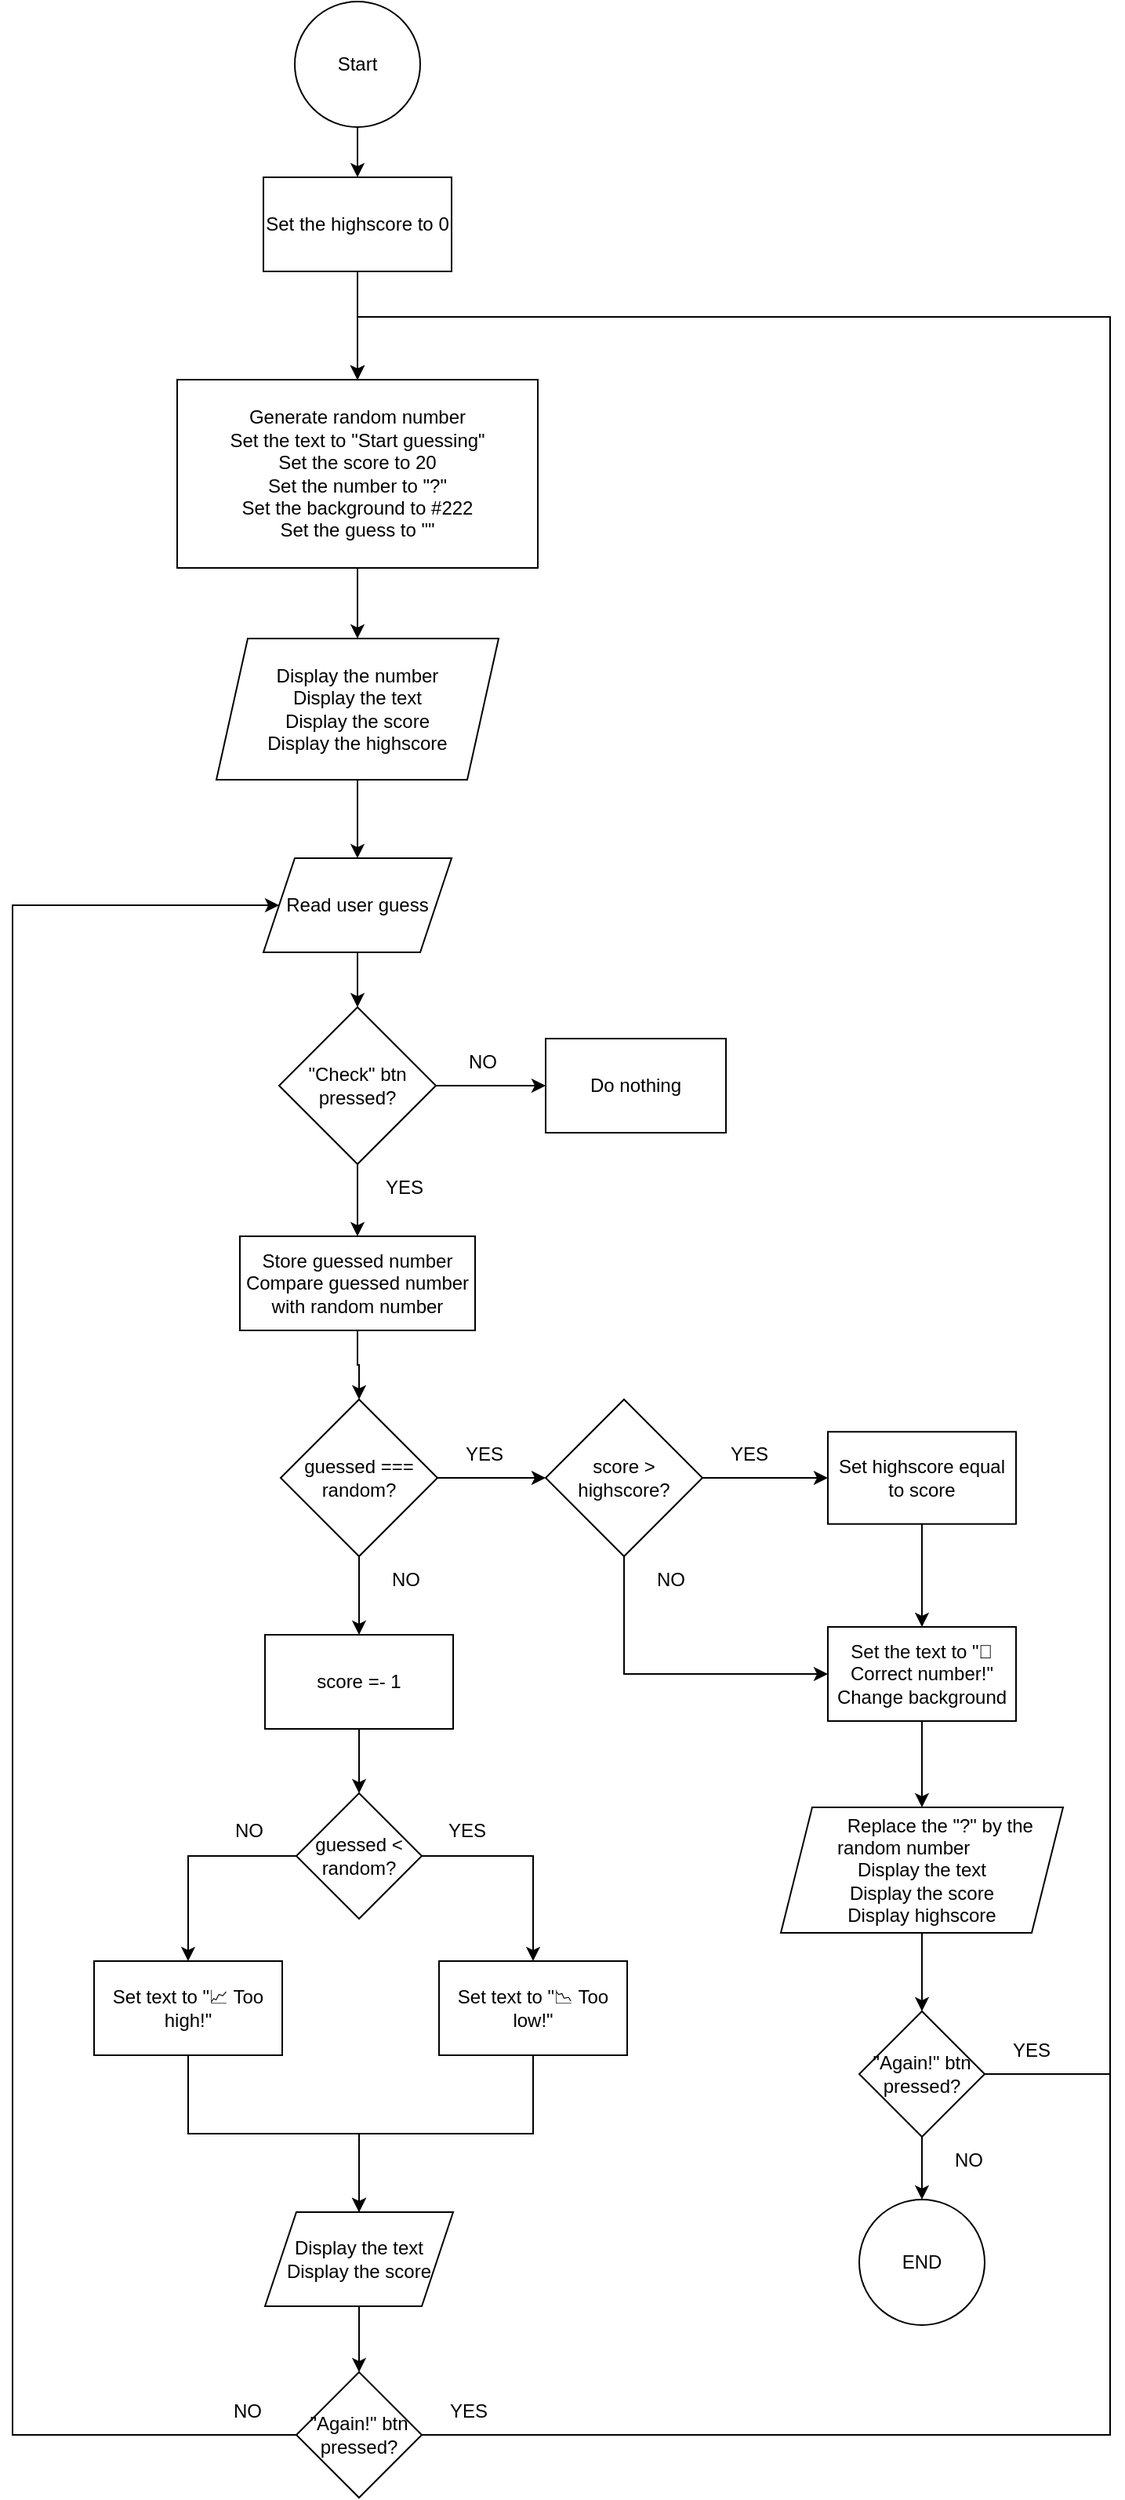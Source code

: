<mxfile version="26.0.4">
  <diagram id="GjFC2Fyc5W8DQ9l_5cuz" name="Page-1">
    <mxGraphModel dx="1247" dy="1926" grid="1" gridSize="10" guides="1" tooltips="1" connect="1" arrows="1" fold="1" page="1" pageScale="1" pageWidth="827" pageHeight="1169" background="none" math="0" shadow="0">
      <root>
        <mxCell id="0" />
        <mxCell id="1" parent="0" />
        <mxCell id="WOG1eJSe5NhmqCcQnN0l-61" style="edgeStyle=orthogonalEdgeStyle;rounded=0;orthogonalLoop=1;jettySize=auto;html=1;exitX=0.5;exitY=1;exitDx=0;exitDy=0;entryX=0.5;entryY=0;entryDx=0;entryDy=0;" parent="1" source="WOG1eJSe5NhmqCcQnN0l-1" target="WOG1eJSe5NhmqCcQnN0l-42" edge="1">
          <mxGeometry relative="1" as="geometry" />
        </mxCell>
        <mxCell id="WOG1eJSe5NhmqCcQnN0l-1" value="Start" style="ellipse;whiteSpace=wrap;html=1;aspect=fixed;" parent="1" vertex="1">
          <mxGeometry x="240" y="-1160" width="80" height="80" as="geometry" />
        </mxCell>
        <mxCell id="WOG1eJSe5NhmqCcQnN0l-14" style="edgeStyle=orthogonalEdgeStyle;rounded=0;orthogonalLoop=1;jettySize=auto;html=1;exitX=0.5;exitY=1;exitDx=0;exitDy=0;entryX=0.5;entryY=0;entryDx=0;entryDy=0;" parent="1" source="WOG1eJSe5NhmqCcQnN0l-2" target="WOG1eJSe5NhmqCcQnN0l-13" edge="1">
          <mxGeometry relative="1" as="geometry" />
        </mxCell>
        <mxCell id="WOG1eJSe5NhmqCcQnN0l-2" value="Generate random number&lt;br&gt;Set the text to &quot;Start guessing&quot;&lt;br&gt;Set the score to 20&lt;div&gt;Set the number to &quot;?&quot;&lt;br&gt;Set the background to #222&lt;br&gt;Set the guess to &quot;&quot;&lt;/div&gt;" style="rounded=0;whiteSpace=wrap;html=1;" parent="1" vertex="1">
          <mxGeometry x="165" y="-919" width="230" height="120" as="geometry" />
        </mxCell>
        <mxCell id="WOG1eJSe5NhmqCcQnN0l-12" style="edgeStyle=orthogonalEdgeStyle;rounded=0;orthogonalLoop=1;jettySize=auto;html=1;exitX=0.5;exitY=1;exitDx=0;exitDy=0;entryX=0.5;entryY=0;entryDx=0;entryDy=0;" parent="1" source="WOG1eJSe5NhmqCcQnN0l-6" target="WOG1eJSe5NhmqCcQnN0l-11" edge="1">
          <mxGeometry relative="1" as="geometry" />
        </mxCell>
        <mxCell id="WOG1eJSe5NhmqCcQnN0l-6" value="Store guessed number&lt;br&gt;Compare guessed number with random number" style="rounded=0;whiteSpace=wrap;html=1;" parent="1" vertex="1">
          <mxGeometry x="205" y="-373" width="150" height="60" as="geometry" />
        </mxCell>
        <mxCell id="BmnKPOkZnJPc91GkmwTH-6" style="edgeStyle=orthogonalEdgeStyle;rounded=0;orthogonalLoop=1;jettySize=auto;html=1;exitX=0.5;exitY=1;exitDx=0;exitDy=0;entryX=0.5;entryY=0;entryDx=0;entryDy=0;" edge="1" parent="1" source="WOG1eJSe5NhmqCcQnN0l-10" target="BmnKPOkZnJPc91GkmwTH-5">
          <mxGeometry relative="1" as="geometry" />
        </mxCell>
        <mxCell id="WOG1eJSe5NhmqCcQnN0l-10" value="Read user guess" style="shape=parallelogram;perimeter=parallelogramPerimeter;whiteSpace=wrap;html=1;fixedSize=1;" parent="1" vertex="1">
          <mxGeometry x="220" y="-614" width="120" height="60" as="geometry" />
        </mxCell>
        <mxCell id="WOG1eJSe5NhmqCcQnN0l-32" style="edgeStyle=orthogonalEdgeStyle;rounded=0;orthogonalLoop=1;jettySize=auto;html=1;exitX=0.5;exitY=1;exitDx=0;exitDy=0;entryX=0.5;entryY=0;entryDx=0;entryDy=0;" parent="1" source="WOG1eJSe5NhmqCcQnN0l-11" target="WOG1eJSe5NhmqCcQnN0l-31" edge="1">
          <mxGeometry relative="1" as="geometry" />
        </mxCell>
        <mxCell id="WOG1eJSe5NhmqCcQnN0l-66" style="edgeStyle=orthogonalEdgeStyle;rounded=0;orthogonalLoop=1;jettySize=auto;html=1;entryX=0;entryY=0.5;entryDx=0;entryDy=0;" parent="1" source="WOG1eJSe5NhmqCcQnN0l-11" target="WOG1eJSe5NhmqCcQnN0l-65" edge="1">
          <mxGeometry relative="1" as="geometry" />
        </mxCell>
        <mxCell id="WOG1eJSe5NhmqCcQnN0l-11" value="guessed === random?" style="rhombus;whiteSpace=wrap;html=1;" parent="1" vertex="1">
          <mxGeometry x="231" y="-269" width="100" height="100" as="geometry" />
        </mxCell>
        <mxCell id="WOG1eJSe5NhmqCcQnN0l-15" style="edgeStyle=orthogonalEdgeStyle;rounded=0;orthogonalLoop=1;jettySize=auto;html=1;entryX=0.5;entryY=0;entryDx=0;entryDy=0;" parent="1" source="WOG1eJSe5NhmqCcQnN0l-13" target="WOG1eJSe5NhmqCcQnN0l-10" edge="1">
          <mxGeometry relative="1" as="geometry" />
        </mxCell>
        <mxCell id="WOG1eJSe5NhmqCcQnN0l-13" value="Display the number&lt;br&gt;Display the text&lt;br&gt;Display the score&lt;br&gt;Display the highscore" style="shape=parallelogram;perimeter=parallelogramPerimeter;whiteSpace=wrap;html=1;fixedSize=1;" parent="1" vertex="1">
          <mxGeometry x="190" y="-754" width="180" height="90" as="geometry" />
        </mxCell>
        <mxCell id="WOG1eJSe5NhmqCcQnN0l-71" style="edgeStyle=orthogonalEdgeStyle;rounded=0;orthogonalLoop=1;jettySize=auto;html=1;entryX=0.5;entryY=0;entryDx=0;entryDy=0;" parent="1" source="WOG1eJSe5NhmqCcQnN0l-16" target="WOG1eJSe5NhmqCcQnN0l-69" edge="1">
          <mxGeometry relative="1" as="geometry" />
        </mxCell>
        <mxCell id="WOG1eJSe5NhmqCcQnN0l-16" value="Set highscore equal to score" style="rounded=0;whiteSpace=wrap;html=1;" parent="1" vertex="1">
          <mxGeometry x="580" y="-248.37" width="120" height="58.75" as="geometry" />
        </mxCell>
        <mxCell id="WOG1eJSe5NhmqCcQnN0l-18" value="YES" style="text;html=1;strokeColor=none;fillColor=none;align=center;verticalAlign=middle;whiteSpace=wrap;rounded=0;" parent="1" vertex="1">
          <mxGeometry x="331" y="-249" width="60" height="30" as="geometry" />
        </mxCell>
        <mxCell id="WOG1eJSe5NhmqCcQnN0l-24" style="edgeStyle=orthogonalEdgeStyle;rounded=0;orthogonalLoop=1;jettySize=auto;html=1;entryX=0.5;entryY=0;entryDx=0;entryDy=0;" parent="1" source="WOG1eJSe5NhmqCcQnN0l-19" target="WOG1eJSe5NhmqCcQnN0l-23" edge="1">
          <mxGeometry relative="1" as="geometry" />
        </mxCell>
        <mxCell id="WOG1eJSe5NhmqCcQnN0l-19" value="&amp;nbsp; &amp;nbsp; &amp;nbsp; &amp;nbsp;Replace the &quot;?&quot; by the random number&amp;nbsp; &amp;nbsp; &amp;nbsp; &amp;nbsp;&lt;br&gt;Display the text&lt;br&gt;Display the score&lt;br&gt;Display highscore" style="shape=parallelogram;perimeter=parallelogramPerimeter;whiteSpace=wrap;html=1;fixedSize=1;" parent="1" vertex="1">
          <mxGeometry x="550" y="-9" width="180" height="80" as="geometry" />
        </mxCell>
        <mxCell id="WOG1eJSe5NhmqCcQnN0l-28" style="edgeStyle=orthogonalEdgeStyle;rounded=0;orthogonalLoop=1;jettySize=auto;html=1;exitX=0.5;exitY=1;exitDx=0;exitDy=0;entryX=0.5;entryY=0;entryDx=0;entryDy=0;" parent="1" source="WOG1eJSe5NhmqCcQnN0l-23" target="WOG1eJSe5NhmqCcQnN0l-27" edge="1">
          <mxGeometry relative="1" as="geometry" />
        </mxCell>
        <mxCell id="BmnKPOkZnJPc91GkmwTH-24" style="edgeStyle=orthogonalEdgeStyle;rounded=0;orthogonalLoop=1;jettySize=auto;html=1;exitX=1;exitY=0.5;exitDx=0;exitDy=0;entryX=0.5;entryY=0;entryDx=0;entryDy=0;" edge="1" parent="1" source="WOG1eJSe5NhmqCcQnN0l-23" target="WOG1eJSe5NhmqCcQnN0l-2">
          <mxGeometry relative="1" as="geometry">
            <Array as="points">
              <mxPoint x="760" y="161" />
              <mxPoint x="760" y="-959" />
              <mxPoint x="280" y="-959" />
            </Array>
          </mxGeometry>
        </mxCell>
        <mxCell id="WOG1eJSe5NhmqCcQnN0l-23" value="&quot;Again!&quot; btn&lt;br&gt;pressed?" style="rhombus;whiteSpace=wrap;html=1;" parent="1" vertex="1">
          <mxGeometry x="600" y="121" width="80" height="80" as="geometry" />
        </mxCell>
        <mxCell id="WOG1eJSe5NhmqCcQnN0l-26" value="YES" style="text;html=1;strokeColor=none;fillColor=none;align=center;verticalAlign=middle;whiteSpace=wrap;rounded=0;" parent="1" vertex="1">
          <mxGeometry x="680" y="131" width="60" height="30" as="geometry" />
        </mxCell>
        <mxCell id="WOG1eJSe5NhmqCcQnN0l-27" value="END" style="ellipse;whiteSpace=wrap;html=1;aspect=fixed;" parent="1" vertex="1">
          <mxGeometry x="600" y="241" width="80" height="80" as="geometry" />
        </mxCell>
        <mxCell id="WOG1eJSe5NhmqCcQnN0l-29" value="NO" style="text;html=1;strokeColor=none;fillColor=none;align=center;verticalAlign=middle;whiteSpace=wrap;rounded=0;" parent="1" vertex="1">
          <mxGeometry x="640" y="201" width="60" height="30" as="geometry" />
        </mxCell>
        <mxCell id="WOG1eJSe5NhmqCcQnN0l-35" style="edgeStyle=orthogonalEdgeStyle;rounded=0;orthogonalLoop=1;jettySize=auto;html=1;exitX=0.5;exitY=1;exitDx=0;exitDy=0;entryX=0.5;entryY=0;entryDx=0;entryDy=0;" parent="1" source="WOG1eJSe5NhmqCcQnN0l-31" target="WOG1eJSe5NhmqCcQnN0l-34" edge="1">
          <mxGeometry relative="1" as="geometry" />
        </mxCell>
        <mxCell id="WOG1eJSe5NhmqCcQnN0l-31" value="score =- 1" style="rounded=0;whiteSpace=wrap;html=1;" parent="1" vertex="1">
          <mxGeometry x="221" y="-119" width="120" height="60" as="geometry" />
        </mxCell>
        <mxCell id="WOG1eJSe5NhmqCcQnN0l-33" value="NO" style="text;html=1;strokeColor=none;fillColor=none;align=center;verticalAlign=middle;whiteSpace=wrap;rounded=0;" parent="1" vertex="1">
          <mxGeometry x="281" y="-169" width="60" height="30" as="geometry" />
        </mxCell>
        <mxCell id="WOG1eJSe5NhmqCcQnN0l-49" style="edgeStyle=orthogonalEdgeStyle;rounded=0;orthogonalLoop=1;jettySize=auto;html=1;exitX=0;exitY=0.5;exitDx=0;exitDy=0;" parent="1" source="WOG1eJSe5NhmqCcQnN0l-34" target="WOG1eJSe5NhmqCcQnN0l-48" edge="1">
          <mxGeometry relative="1" as="geometry" />
        </mxCell>
        <mxCell id="BmnKPOkZnJPc91GkmwTH-10" style="edgeStyle=orthogonalEdgeStyle;rounded=0;orthogonalLoop=1;jettySize=auto;html=1;exitX=1;exitY=0.5;exitDx=0;exitDy=0;entryX=0.5;entryY=0;entryDx=0;entryDy=0;" edge="1" parent="1" source="WOG1eJSe5NhmqCcQnN0l-34" target="WOG1eJSe5NhmqCcQnN0l-36">
          <mxGeometry relative="1" as="geometry" />
        </mxCell>
        <mxCell id="WOG1eJSe5NhmqCcQnN0l-34" value="guessed &amp;lt; random?" style="rhombus;whiteSpace=wrap;html=1;" parent="1" vertex="1">
          <mxGeometry x="241" y="-18" width="80" height="80" as="geometry" />
        </mxCell>
        <mxCell id="BmnKPOkZnJPc91GkmwTH-11" style="edgeStyle=orthogonalEdgeStyle;rounded=0;orthogonalLoop=1;jettySize=auto;html=1;exitX=0.5;exitY=1;exitDx=0;exitDy=0;entryX=0.5;entryY=0;entryDx=0;entryDy=0;" edge="1" parent="1" source="WOG1eJSe5NhmqCcQnN0l-36" target="WOG1eJSe5NhmqCcQnN0l-39">
          <mxGeometry relative="1" as="geometry" />
        </mxCell>
        <mxCell id="WOG1eJSe5NhmqCcQnN0l-36" value="Set text to &quot;📉 Too low!&quot;" style="rounded=0;whiteSpace=wrap;html=1;" parent="1" vertex="1">
          <mxGeometry x="332" y="89" width="120" height="60" as="geometry" />
        </mxCell>
        <mxCell id="WOG1eJSe5NhmqCcQnN0l-38" value="YES" style="text;html=1;strokeColor=none;fillColor=none;align=center;verticalAlign=middle;whiteSpace=wrap;rounded=0;" parent="1" vertex="1">
          <mxGeometry x="320" y="-9" width="60" height="30" as="geometry" />
        </mxCell>
        <mxCell id="WOG1eJSe5NhmqCcQnN0l-55" style="edgeStyle=orthogonalEdgeStyle;rounded=0;orthogonalLoop=1;jettySize=auto;html=1;" parent="1" source="WOG1eJSe5NhmqCcQnN0l-39" target="WOG1eJSe5NhmqCcQnN0l-44" edge="1">
          <mxGeometry relative="1" as="geometry" />
        </mxCell>
        <mxCell id="WOG1eJSe5NhmqCcQnN0l-39" value="Display the text&lt;br&gt;Display the score" style="shape=parallelogram;perimeter=parallelogramPerimeter;whiteSpace=wrap;html=1;fixedSize=1;" parent="1" vertex="1">
          <mxGeometry x="221" y="249" width="120" height="60" as="geometry" />
        </mxCell>
        <mxCell id="BmnKPOkZnJPc91GkmwTH-23" style="edgeStyle=orthogonalEdgeStyle;rounded=0;orthogonalLoop=1;jettySize=auto;html=1;exitX=0.5;exitY=1;exitDx=0;exitDy=0;entryX=0.5;entryY=0;entryDx=0;entryDy=0;" edge="1" parent="1" source="WOG1eJSe5NhmqCcQnN0l-42" target="WOG1eJSe5NhmqCcQnN0l-2">
          <mxGeometry relative="1" as="geometry" />
        </mxCell>
        <mxCell id="WOG1eJSe5NhmqCcQnN0l-42" value="Set the highscore to 0" style="rounded=0;whiteSpace=wrap;html=1;" parent="1" vertex="1">
          <mxGeometry x="220" y="-1048" width="120" height="60" as="geometry" />
        </mxCell>
        <mxCell id="BmnKPOkZnJPc91GkmwTH-16" style="edgeStyle=orthogonalEdgeStyle;rounded=0;orthogonalLoop=1;jettySize=auto;html=1;exitX=0;exitY=0.5;exitDx=0;exitDy=0;entryX=0;entryY=0.5;entryDx=0;entryDy=0;" edge="1" parent="1" source="WOG1eJSe5NhmqCcQnN0l-44" target="WOG1eJSe5NhmqCcQnN0l-10">
          <mxGeometry relative="1" as="geometry">
            <Array as="points">
              <mxPoint x="60" y="391" />
              <mxPoint x="60" y="-584" />
            </Array>
          </mxGeometry>
        </mxCell>
        <mxCell id="BmnKPOkZnJPc91GkmwTH-26" style="edgeStyle=orthogonalEdgeStyle;rounded=0;orthogonalLoop=1;jettySize=auto;html=1;exitX=1;exitY=0.5;exitDx=0;exitDy=0;entryX=0.5;entryY=0;entryDx=0;entryDy=0;" edge="1" parent="1" source="WOG1eJSe5NhmqCcQnN0l-44" target="WOG1eJSe5NhmqCcQnN0l-2">
          <mxGeometry relative="1" as="geometry">
            <Array as="points">
              <mxPoint x="321" y="391" />
              <mxPoint x="760" y="391" />
              <mxPoint x="760" y="-959" />
              <mxPoint x="280" y="-959" />
            </Array>
          </mxGeometry>
        </mxCell>
        <mxCell id="WOG1eJSe5NhmqCcQnN0l-44" value="&quot;Again!&quot; btn&lt;br&gt;pressed?" style="rhombus;whiteSpace=wrap;html=1;" parent="1" vertex="1">
          <mxGeometry x="241" y="351" width="80" height="80" as="geometry" />
        </mxCell>
        <mxCell id="BmnKPOkZnJPc91GkmwTH-12" style="edgeStyle=orthogonalEdgeStyle;rounded=0;orthogonalLoop=1;jettySize=auto;html=1;exitX=0.5;exitY=1;exitDx=0;exitDy=0;entryX=0.5;entryY=0;entryDx=0;entryDy=0;" edge="1" parent="1" source="WOG1eJSe5NhmqCcQnN0l-48" target="WOG1eJSe5NhmqCcQnN0l-39">
          <mxGeometry relative="1" as="geometry" />
        </mxCell>
        <mxCell id="WOG1eJSe5NhmqCcQnN0l-48" value="Set text to &quot;📈 Too high!&quot;" style="rounded=0;whiteSpace=wrap;html=1;" parent="1" vertex="1">
          <mxGeometry x="112" y="89" width="120" height="60" as="geometry" />
        </mxCell>
        <mxCell id="WOG1eJSe5NhmqCcQnN0l-50" value="NO" style="text;html=1;strokeColor=none;fillColor=none;align=center;verticalAlign=middle;whiteSpace=wrap;rounded=0;" parent="1" vertex="1">
          <mxGeometry x="181" y="-9" width="60" height="30" as="geometry" />
        </mxCell>
        <mxCell id="WOG1eJSe5NhmqCcQnN0l-57" value="YES" style="text;html=1;strokeColor=none;fillColor=none;align=center;verticalAlign=middle;whiteSpace=wrap;rounded=0;" parent="1" vertex="1">
          <mxGeometry x="321" y="361" width="60" height="30" as="geometry" />
        </mxCell>
        <mxCell id="WOG1eJSe5NhmqCcQnN0l-60" value="NO" style="text;html=1;strokeColor=none;fillColor=none;align=center;verticalAlign=middle;whiteSpace=wrap;rounded=0;" parent="1" vertex="1">
          <mxGeometry x="180" y="361" width="60" height="30" as="geometry" />
        </mxCell>
        <mxCell id="WOG1eJSe5NhmqCcQnN0l-67" style="edgeStyle=orthogonalEdgeStyle;rounded=0;orthogonalLoop=1;jettySize=auto;html=1;entryX=0;entryY=0.5;entryDx=0;entryDy=0;" parent="1" source="WOG1eJSe5NhmqCcQnN0l-65" target="WOG1eJSe5NhmqCcQnN0l-16" edge="1">
          <mxGeometry relative="1" as="geometry" />
        </mxCell>
        <mxCell id="WOG1eJSe5NhmqCcQnN0l-72" style="edgeStyle=orthogonalEdgeStyle;rounded=0;orthogonalLoop=1;jettySize=auto;html=1;entryX=0;entryY=0.5;entryDx=0;entryDy=0;exitX=0.5;exitY=1;exitDx=0;exitDy=0;" parent="1" source="WOG1eJSe5NhmqCcQnN0l-65" target="WOG1eJSe5NhmqCcQnN0l-69" edge="1">
          <mxGeometry relative="1" as="geometry" />
        </mxCell>
        <mxCell id="WOG1eJSe5NhmqCcQnN0l-65" value="score &amp;gt; highscore?" style="rhombus;whiteSpace=wrap;html=1;" parent="1" vertex="1">
          <mxGeometry x="400" y="-269" width="100" height="100" as="geometry" />
        </mxCell>
        <mxCell id="WOG1eJSe5NhmqCcQnN0l-68" value="YES" style="text;html=1;strokeColor=none;fillColor=none;align=center;verticalAlign=middle;whiteSpace=wrap;rounded=0;" parent="1" vertex="1">
          <mxGeometry x="500" y="-249" width="60" height="30" as="geometry" />
        </mxCell>
        <mxCell id="WOG1eJSe5NhmqCcQnN0l-74" style="edgeStyle=orthogonalEdgeStyle;rounded=0;orthogonalLoop=1;jettySize=auto;html=1;entryX=0.5;entryY=0;entryDx=0;entryDy=0;" parent="1" source="WOG1eJSe5NhmqCcQnN0l-69" target="WOG1eJSe5NhmqCcQnN0l-19" edge="1">
          <mxGeometry relative="1" as="geometry" />
        </mxCell>
        <mxCell id="WOG1eJSe5NhmqCcQnN0l-69" value="Set the text to &quot;🎉 Correct number!&quot;&lt;br&gt;Change background" style="rounded=0;whiteSpace=wrap;html=1;" parent="1" vertex="1">
          <mxGeometry x="580" y="-124" width="120" height="60" as="geometry" />
        </mxCell>
        <mxCell id="WOG1eJSe5NhmqCcQnN0l-73" value="NO" style="text;html=1;strokeColor=none;fillColor=none;align=center;verticalAlign=middle;whiteSpace=wrap;rounded=0;" parent="1" vertex="1">
          <mxGeometry x="450" y="-169" width="60" height="30" as="geometry" />
        </mxCell>
        <mxCell id="BmnKPOkZnJPc91GkmwTH-7" style="edgeStyle=orthogonalEdgeStyle;rounded=0;orthogonalLoop=1;jettySize=auto;html=1;exitX=1;exitY=0.5;exitDx=0;exitDy=0;entryX=0;entryY=0.5;entryDx=0;entryDy=0;" edge="1" parent="1" source="BmnKPOkZnJPc91GkmwTH-5" target="BmnKPOkZnJPc91GkmwTH-8">
          <mxGeometry relative="1" as="geometry">
            <mxPoint x="420" y="-468.882" as="targetPoint" />
          </mxGeometry>
        </mxCell>
        <mxCell id="BmnKPOkZnJPc91GkmwTH-13" style="edgeStyle=orthogonalEdgeStyle;rounded=0;orthogonalLoop=1;jettySize=auto;html=1;exitX=0.5;exitY=1;exitDx=0;exitDy=0;entryX=0.5;entryY=0;entryDx=0;entryDy=0;" edge="1" parent="1" source="BmnKPOkZnJPc91GkmwTH-5" target="WOG1eJSe5NhmqCcQnN0l-6">
          <mxGeometry relative="1" as="geometry" />
        </mxCell>
        <mxCell id="BmnKPOkZnJPc91GkmwTH-5" value="&quot;Check&quot; btn pressed?" style="rhombus;whiteSpace=wrap;html=1;" vertex="1" parent="1">
          <mxGeometry x="230" y="-519" width="100" height="100" as="geometry" />
        </mxCell>
        <mxCell id="BmnKPOkZnJPc91GkmwTH-8" value="Do nothing" style="rounded=0;whiteSpace=wrap;html=1;" vertex="1" parent="1">
          <mxGeometry x="400" y="-499" width="115" height="60" as="geometry" />
        </mxCell>
        <mxCell id="BmnKPOkZnJPc91GkmwTH-9" value="NO" style="text;html=1;strokeColor=none;fillColor=none;align=center;verticalAlign=middle;whiteSpace=wrap;rounded=0;" vertex="1" parent="1">
          <mxGeometry x="330" y="-499" width="60" height="30" as="geometry" />
        </mxCell>
        <mxCell id="BmnKPOkZnJPc91GkmwTH-14" value="YES" style="text;html=1;strokeColor=none;fillColor=none;align=center;verticalAlign=middle;whiteSpace=wrap;rounded=0;" vertex="1" parent="1">
          <mxGeometry x="280" y="-419" width="60" height="30" as="geometry" />
        </mxCell>
      </root>
    </mxGraphModel>
  </diagram>
</mxfile>
